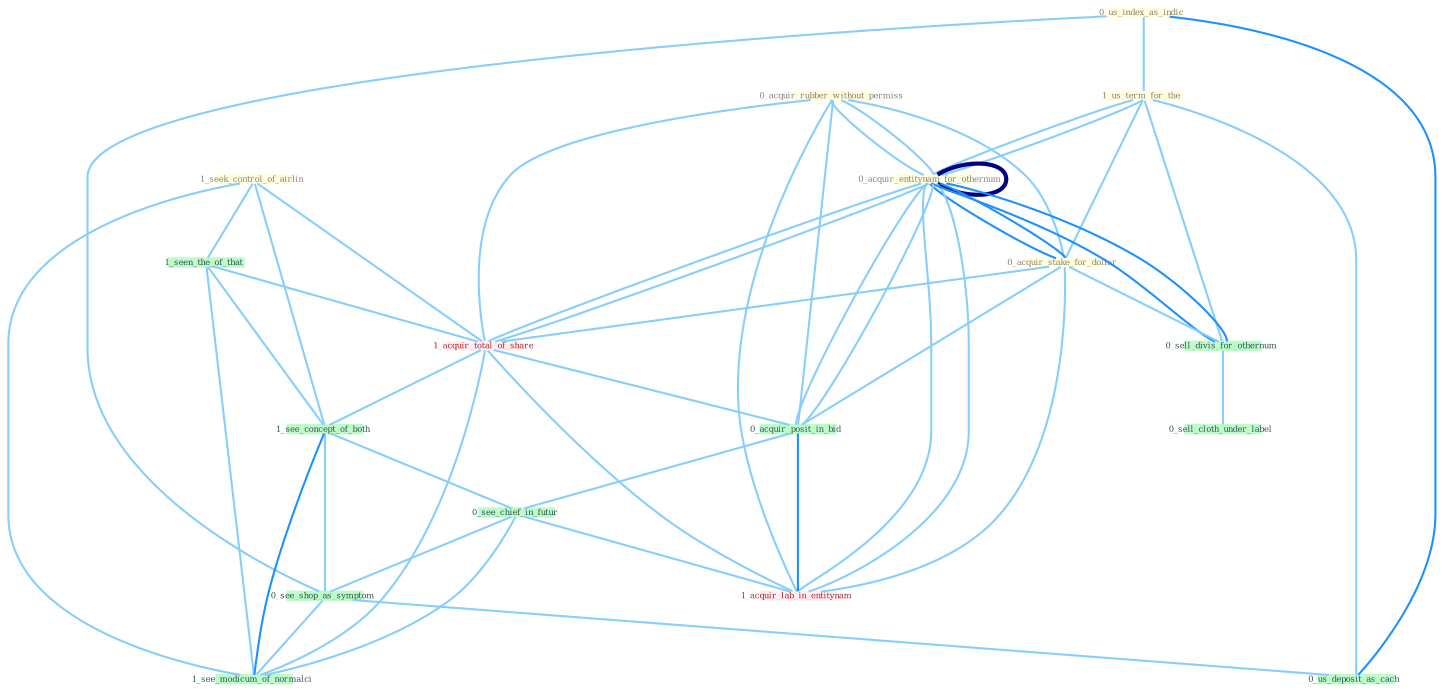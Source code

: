 Graph G{ 
    node
    [shape=polygon,style=filled,width=.5,height=.06,color="#BDFCC9",fixedsize=true,fontsize=4,
    fontcolor="#2f4f4f"];
    {node
    [color="#ffffe0", fontcolor="#8b7d6b"] "0_us_index_as_indic " "1_us_term_for_the " "0_acquir_rubber_without_permiss " "1_seek_control_of_airlin " "0_acquir_entitynam_for_othernum " "0_acquir_stake_for_dollar "}
{node [color="#fff0f5", fontcolor="#b22222"] "1_acquir_total_of_share " "1_acquir_lab_in_entitynam "}
edge [color="#B0E2FF"];

	"0_us_index_as_indic " -- "1_us_term_for_the " [w="1", color="#87cefa" ];
	"0_us_index_as_indic " -- "0_see_shop_as_symptom " [w="1", color="#87cefa" ];
	"0_us_index_as_indic " -- "0_us_deposit_as_cach " [w="2", color="#1e90ff" , len=0.8];
	"1_us_term_for_the " -- "0_acquir_entitynam_for_othernum " [w="1", color="#87cefa" ];
	"1_us_term_for_the " -- "0_acquir_stake_for_dollar " [w="1", color="#87cefa" ];
	"1_us_term_for_the " -- "0_acquir_entitynam_for_othernum " [w="1", color="#87cefa" ];
	"1_us_term_for_the " -- "0_sell_divis_for_othernum " [w="1", color="#87cefa" ];
	"1_us_term_for_the " -- "0_us_deposit_as_cach " [w="1", color="#87cefa" ];
	"0_acquir_rubber_without_permiss " -- "0_acquir_entitynam_for_othernum " [w="1", color="#87cefa" ];
	"0_acquir_rubber_without_permiss " -- "0_acquir_stake_for_dollar " [w="1", color="#87cefa" ];
	"0_acquir_rubber_without_permiss " -- "0_acquir_entitynam_for_othernum " [w="1", color="#87cefa" ];
	"0_acquir_rubber_without_permiss " -- "1_acquir_total_of_share " [w="1", color="#87cefa" ];
	"0_acquir_rubber_without_permiss " -- "0_acquir_posit_in_bid " [w="1", color="#87cefa" ];
	"0_acquir_rubber_without_permiss " -- "1_acquir_lab_in_entitynam " [w="1", color="#87cefa" ];
	"1_seek_control_of_airlin " -- "1_seen_the_of_that " [w="1", color="#87cefa" ];
	"1_seek_control_of_airlin " -- "1_acquir_total_of_share " [w="1", color="#87cefa" ];
	"1_seek_control_of_airlin " -- "1_see_concept_of_both " [w="1", color="#87cefa" ];
	"1_seek_control_of_airlin " -- "1_see_modicum_of_normalci " [w="1", color="#87cefa" ];
	"0_acquir_entitynam_for_othernum " -- "0_acquir_stake_for_dollar " [w="2", color="#1e90ff" , len=0.8];
	"0_acquir_entitynam_for_othernum " -- "0_acquir_entitynam_for_othernum " [w="4", style=bold, color="#000080", len=0.4];
	"0_acquir_entitynam_for_othernum " -- "0_sell_divis_for_othernum " [w="2", color="#1e90ff" , len=0.8];
	"0_acquir_entitynam_for_othernum " -- "1_acquir_total_of_share " [w="1", color="#87cefa" ];
	"0_acquir_entitynam_for_othernum " -- "0_acquir_posit_in_bid " [w="1", color="#87cefa" ];
	"0_acquir_entitynam_for_othernum " -- "1_acquir_lab_in_entitynam " [w="1", color="#87cefa" ];
	"0_acquir_stake_for_dollar " -- "0_acquir_entitynam_for_othernum " [w="2", color="#1e90ff" , len=0.8];
	"0_acquir_stake_for_dollar " -- "0_sell_divis_for_othernum " [w="1", color="#87cefa" ];
	"0_acquir_stake_for_dollar " -- "1_acquir_total_of_share " [w="1", color="#87cefa" ];
	"0_acquir_stake_for_dollar " -- "0_acquir_posit_in_bid " [w="1", color="#87cefa" ];
	"0_acquir_stake_for_dollar " -- "1_acquir_lab_in_entitynam " [w="1", color="#87cefa" ];
	"0_acquir_entitynam_for_othernum " -- "0_sell_divis_for_othernum " [w="2", color="#1e90ff" , len=0.8];
	"0_acquir_entitynam_for_othernum " -- "1_acquir_total_of_share " [w="1", color="#87cefa" ];
	"0_acquir_entitynam_for_othernum " -- "0_acquir_posit_in_bid " [w="1", color="#87cefa" ];
	"0_acquir_entitynam_for_othernum " -- "1_acquir_lab_in_entitynam " [w="1", color="#87cefa" ];
	"1_seen_the_of_that " -- "1_acquir_total_of_share " [w="1", color="#87cefa" ];
	"1_seen_the_of_that " -- "1_see_concept_of_both " [w="1", color="#87cefa" ];
	"1_seen_the_of_that " -- "1_see_modicum_of_normalci " [w="1", color="#87cefa" ];
	"0_sell_divis_for_othernum " -- "0_sell_cloth_under_label " [w="1", color="#87cefa" ];
	"1_acquir_total_of_share " -- "0_acquir_posit_in_bid " [w="1", color="#87cefa" ];
	"1_acquir_total_of_share " -- "1_see_concept_of_both " [w="1", color="#87cefa" ];
	"1_acquir_total_of_share " -- "1_acquir_lab_in_entitynam " [w="1", color="#87cefa" ];
	"1_acquir_total_of_share " -- "1_see_modicum_of_normalci " [w="1", color="#87cefa" ];
	"0_acquir_posit_in_bid " -- "0_see_chief_in_futur " [w="1", color="#87cefa" ];
	"0_acquir_posit_in_bid " -- "1_acquir_lab_in_entitynam " [w="2", color="#1e90ff" , len=0.8];
	"1_see_concept_of_both " -- "0_see_chief_in_futur " [w="1", color="#87cefa" ];
	"1_see_concept_of_both " -- "0_see_shop_as_symptom " [w="1", color="#87cefa" ];
	"1_see_concept_of_both " -- "1_see_modicum_of_normalci " [w="2", color="#1e90ff" , len=0.8];
	"0_see_chief_in_futur " -- "0_see_shop_as_symptom " [w="1", color="#87cefa" ];
	"0_see_chief_in_futur " -- "1_acquir_lab_in_entitynam " [w="1", color="#87cefa" ];
	"0_see_chief_in_futur " -- "1_see_modicum_of_normalci " [w="1", color="#87cefa" ];
	"0_see_shop_as_symptom " -- "0_us_deposit_as_cach " [w="1", color="#87cefa" ];
	"0_see_shop_as_symptom " -- "1_see_modicum_of_normalci " [w="1", color="#87cefa" ];
}